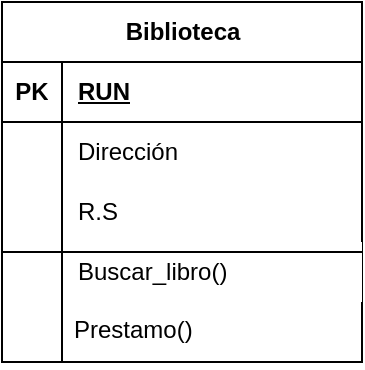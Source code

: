 <mxfile version="24.7.12">
  <diagram name="Página-1" id="Tiepd-8Uq4CCb9P9b49x">
    <mxGraphModel dx="230" dy="273" grid="1" gridSize="10" guides="1" tooltips="1" connect="1" arrows="1" fold="1" page="1" pageScale="1" pageWidth="827" pageHeight="1169" math="0" shadow="0">
      <root>
        <mxCell id="0" />
        <mxCell id="1" parent="0" />
        <mxCell id="f9-AlLtVxUMCpU6V3F7T-18" value="Biblioteca" style="shape=table;startSize=30;container=1;collapsible=1;childLayout=tableLayout;fixedRows=1;rowLines=0;fontStyle=1;align=center;resizeLast=1;html=1;strokeColor=default;rounded=0;swimlaneLine=1;shadow=0;fillColor=default;" vertex="1" parent="1">
          <mxGeometry x="150" y="200" width="180" height="180" as="geometry" />
        </mxCell>
        <mxCell id="f9-AlLtVxUMCpU6V3F7T-19" value="" style="shape=tableRow;horizontal=0;startSize=0;swimlaneHead=0;swimlaneBody=0;fillColor=none;collapsible=0;dropTarget=0;points=[[0,0.5],[1,0.5]];portConstraint=eastwest;top=0;left=0;right=0;bottom=1;" vertex="1" parent="f9-AlLtVxUMCpU6V3F7T-18">
          <mxGeometry y="30" width="180" height="30" as="geometry" />
        </mxCell>
        <mxCell id="f9-AlLtVxUMCpU6V3F7T-20" value="PK" style="shape=partialRectangle;connectable=0;fillColor=none;top=0;left=0;bottom=0;right=0;fontStyle=1;overflow=hidden;whiteSpace=wrap;html=1;" vertex="1" parent="f9-AlLtVxUMCpU6V3F7T-19">
          <mxGeometry width="30" height="30" as="geometry">
            <mxRectangle width="30" height="30" as="alternateBounds" />
          </mxGeometry>
        </mxCell>
        <mxCell id="f9-AlLtVxUMCpU6V3F7T-21" value="RUN" style="shape=partialRectangle;connectable=0;fillColor=none;top=0;left=0;bottom=0;right=0;align=left;spacingLeft=6;fontStyle=5;overflow=hidden;whiteSpace=wrap;html=1;" vertex="1" parent="f9-AlLtVxUMCpU6V3F7T-19">
          <mxGeometry x="30" width="150" height="30" as="geometry">
            <mxRectangle width="150" height="30" as="alternateBounds" />
          </mxGeometry>
        </mxCell>
        <mxCell id="f9-AlLtVxUMCpU6V3F7T-22" value="" style="shape=tableRow;horizontal=0;startSize=0;swimlaneHead=0;swimlaneBody=0;fillColor=none;collapsible=0;dropTarget=0;points=[[0,0.5],[1,0.5]];portConstraint=eastwest;top=0;left=0;right=0;bottom=0;" vertex="1" parent="f9-AlLtVxUMCpU6V3F7T-18">
          <mxGeometry y="60" width="180" height="30" as="geometry" />
        </mxCell>
        <mxCell id="f9-AlLtVxUMCpU6V3F7T-23" value="" style="shape=partialRectangle;connectable=0;fillColor=none;top=0;left=0;bottom=0;right=0;editable=1;overflow=hidden;whiteSpace=wrap;html=1;" vertex="1" parent="f9-AlLtVxUMCpU6V3F7T-22">
          <mxGeometry width="30" height="30" as="geometry">
            <mxRectangle width="30" height="30" as="alternateBounds" />
          </mxGeometry>
        </mxCell>
        <mxCell id="f9-AlLtVxUMCpU6V3F7T-24" value="Dirección" style="shape=partialRectangle;connectable=0;fillColor=none;top=0;left=0;bottom=0;right=0;align=left;spacingLeft=6;overflow=hidden;whiteSpace=wrap;html=1;" vertex="1" parent="f9-AlLtVxUMCpU6V3F7T-22">
          <mxGeometry x="30" width="150" height="30" as="geometry">
            <mxRectangle width="150" height="30" as="alternateBounds" />
          </mxGeometry>
        </mxCell>
        <mxCell id="f9-AlLtVxUMCpU6V3F7T-25" value="" style="shape=tableRow;horizontal=0;startSize=0;swimlaneHead=0;swimlaneBody=0;fillColor=none;collapsible=0;dropTarget=0;points=[[0,0.5],[1,0.5]];portConstraint=eastwest;top=0;left=0;right=0;bottom=0;" vertex="1" parent="f9-AlLtVxUMCpU6V3F7T-18">
          <mxGeometry y="90" width="180" height="30" as="geometry" />
        </mxCell>
        <mxCell id="f9-AlLtVxUMCpU6V3F7T-26" value="" style="shape=partialRectangle;connectable=0;fillColor=none;top=0;left=0;bottom=0;right=0;editable=1;overflow=hidden;whiteSpace=wrap;html=1;" vertex="1" parent="f9-AlLtVxUMCpU6V3F7T-25">
          <mxGeometry width="30" height="30" as="geometry">
            <mxRectangle width="30" height="30" as="alternateBounds" />
          </mxGeometry>
        </mxCell>
        <mxCell id="f9-AlLtVxUMCpU6V3F7T-27" value="R.S" style="shape=partialRectangle;connectable=0;fillColor=none;top=0;left=0;bottom=0;right=0;align=left;spacingLeft=6;overflow=hidden;whiteSpace=wrap;html=1;" vertex="1" parent="f9-AlLtVxUMCpU6V3F7T-25">
          <mxGeometry x="30" width="150" height="30" as="geometry">
            <mxRectangle width="150" height="30" as="alternateBounds" />
          </mxGeometry>
        </mxCell>
        <mxCell id="f9-AlLtVxUMCpU6V3F7T-28" value="" style="shape=tableRow;horizontal=0;startSize=0;swimlaneHead=0;swimlaneBody=0;fillColor=none;collapsible=0;dropTarget=0;points=[[0,0.5],[1,0.5]];portConstraint=eastwest;top=0;left=0;right=0;bottom=0;" vertex="1" parent="f9-AlLtVxUMCpU6V3F7T-18">
          <mxGeometry y="120" width="180" height="30" as="geometry" />
        </mxCell>
        <mxCell id="f9-AlLtVxUMCpU6V3F7T-29" value="" style="shape=partialRectangle;connectable=0;fillColor=none;top=0;left=0;bottom=0;right=0;editable=1;overflow=hidden;whiteSpace=wrap;html=1;" vertex="1" parent="f9-AlLtVxUMCpU6V3F7T-28">
          <mxGeometry width="30" height="30" as="geometry">
            <mxRectangle width="30" height="30" as="alternateBounds" />
          </mxGeometry>
        </mxCell>
        <mxCell id="f9-AlLtVxUMCpU6V3F7T-30" value="Buscar_libro()" style="shape=partialRectangle;connectable=0;fillColor=default;top=0;left=0;bottom=0;right=0;align=left;spacingLeft=6;overflow=hidden;whiteSpace=wrap;html=1;shadow=0;strokeColor=default;gradientColor=none;" vertex="1" parent="f9-AlLtVxUMCpU6V3F7T-28">
          <mxGeometry x="30" width="150" height="30" as="geometry">
            <mxRectangle width="150" height="30" as="alternateBounds" />
          </mxGeometry>
        </mxCell>
        <mxCell id="f9-AlLtVxUMCpU6V3F7T-35" value="" style="line;strokeWidth=1;rotatable=0;dashed=0;labelPosition=right;align=left;verticalAlign=middle;spacingTop=0;spacingLeft=6;points=[];portConstraint=eastwest;" vertex="1" parent="1">
          <mxGeometry x="150" y="320" width="180" height="10" as="geometry" />
        </mxCell>
        <mxCell id="f9-AlLtVxUMCpU6V3F7T-37" value="Prestamo()" style="text;strokeColor=none;fillColor=none;spacingLeft=4;spacingRight=4;overflow=hidden;rotatable=0;points=[[0,0.5],[1,0.5]];portConstraint=eastwest;fontSize=12;whiteSpace=wrap;html=1;" vertex="1" parent="1">
          <mxGeometry x="180" y="350" width="150" height="30" as="geometry" />
        </mxCell>
        <mxCell id="f9-AlLtVxUMCpU6V3F7T-38" value="" style="line;strokeWidth=1;fillColor=none;align=left;verticalAlign=middle;spacingTop=-1;spacingLeft=3;spacingRight=3;rotatable=0;labelPosition=right;points=[];portConstraint=eastwest;strokeColor=inherit;direction=south;" vertex="1" parent="1">
          <mxGeometry x="171" y="320" width="18" height="60" as="geometry" />
        </mxCell>
      </root>
    </mxGraphModel>
  </diagram>
</mxfile>
